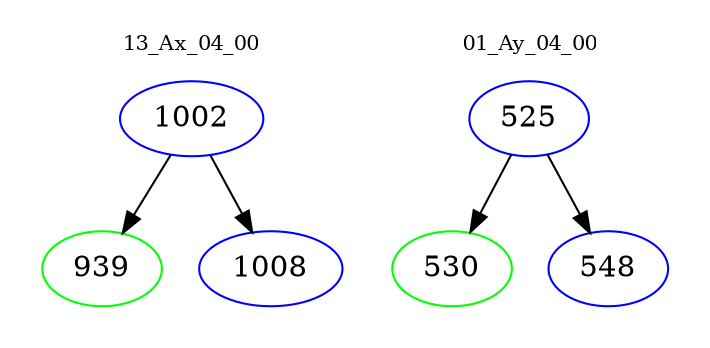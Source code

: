 digraph{
subgraph cluster_0 {
color = white
label = "13_Ax_04_00";
fontsize=10;
T0_1002 [label="1002", color="blue"]
T0_1002 -> T0_939 [color="black"]
T0_939 [label="939", color="green"]
T0_1002 -> T0_1008 [color="black"]
T0_1008 [label="1008", color="blue"]
}
subgraph cluster_1 {
color = white
label = "01_Ay_04_00";
fontsize=10;
T1_525 [label="525", color="blue"]
T1_525 -> T1_530 [color="black"]
T1_530 [label="530", color="green"]
T1_525 -> T1_548 [color="black"]
T1_548 [label="548", color="blue"]
}
}

